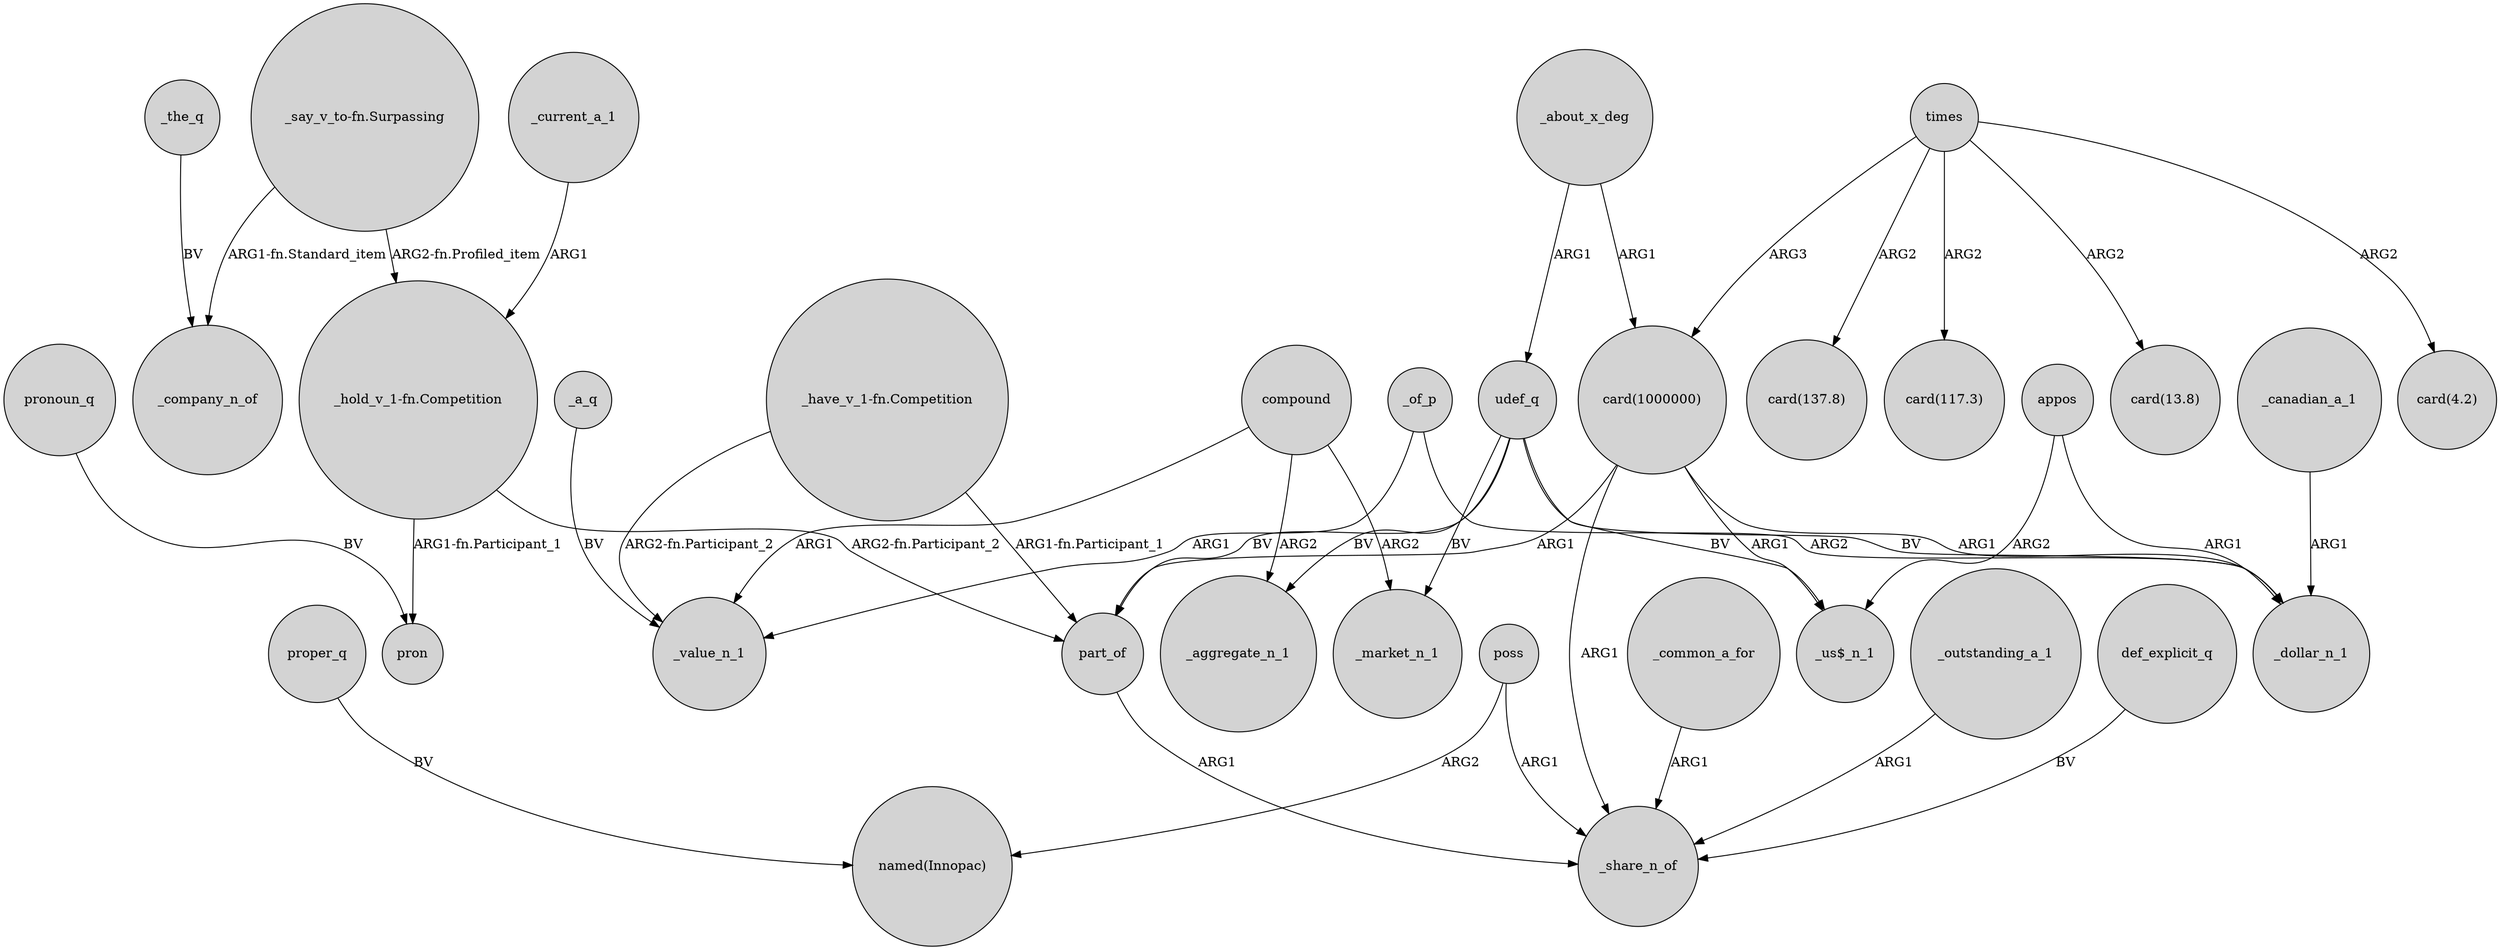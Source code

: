 digraph {
	node [shape=circle style=filled]
	poss -> "named(Innopac)" [label=ARG2]
	times -> "card(4.2)" [label=ARG2]
	"_say_v_to-fn.Surpassing" -> "_hold_v_1-fn.Competition" [label="ARG2-fn.Profiled_item"]
	_current_a_1 -> "_hold_v_1-fn.Competition" [label=ARG1]
	udef_q -> _market_n_1 [label=BV]
	times -> "card(137.8)" [label=ARG2]
	"_have_v_1-fn.Competition" -> part_of [label="ARG1-fn.Participant_1"]
	udef_q -> part_of [label=BV]
	compound -> _market_n_1 [label=ARG2]
	"_say_v_to-fn.Surpassing" -> _company_n_of [label="ARG1-fn.Standard_item"]
	"_hold_v_1-fn.Competition" -> part_of [label="ARG2-fn.Participant_2"]
	times -> "card(117.3)" [label=ARG2]
	times -> "card(1000000)" [label=ARG3]
	def_explicit_q -> _share_n_of [label=BV]
	_common_a_for -> _share_n_of [label=ARG1]
	"_hold_v_1-fn.Competition" -> pron [label="ARG1-fn.Participant_1"]
	_about_x_deg -> udef_q [label=ARG1]
	_outstanding_a_1 -> _share_n_of [label=ARG1]
	pronoun_q -> pron [label=BV]
	udef_q -> "_us$_n_1" [label=BV]
	_canadian_a_1 -> _dollar_n_1 [label=ARG1]
	proper_q -> "named(Innopac)" [label=BV]
	poss -> _share_n_of [label=ARG1]
	udef_q -> _aggregate_n_1 [label=BV]
	_a_q -> _value_n_1 [label=BV]
	"card(1000000)" -> part_of [label=ARG1]
	appos -> "_us$_n_1" [label=ARG2]
	times -> "card(13.8)" [label=ARG2]
	udef_q -> _dollar_n_1 [label=BV]
	"card(1000000)" -> _dollar_n_1 [label=ARG1]
	_of_p -> _value_n_1 [label=ARG1]
	"card(1000000)" -> _share_n_of [label=ARG1]
	compound -> _aggregate_n_1 [label=ARG2]
	_about_x_deg -> "card(1000000)" [label=ARG1]
	"card(1000000)" -> "_us$_n_1" [label=ARG1]
	"_have_v_1-fn.Competition" -> _value_n_1 [label="ARG2-fn.Participant_2"]
	compound -> _value_n_1 [label=ARG1]
	_of_p -> _dollar_n_1 [label=ARG2]
	_the_q -> _company_n_of [label=BV]
	appos -> _dollar_n_1 [label=ARG1]
	part_of -> _share_n_of [label=ARG1]
}
